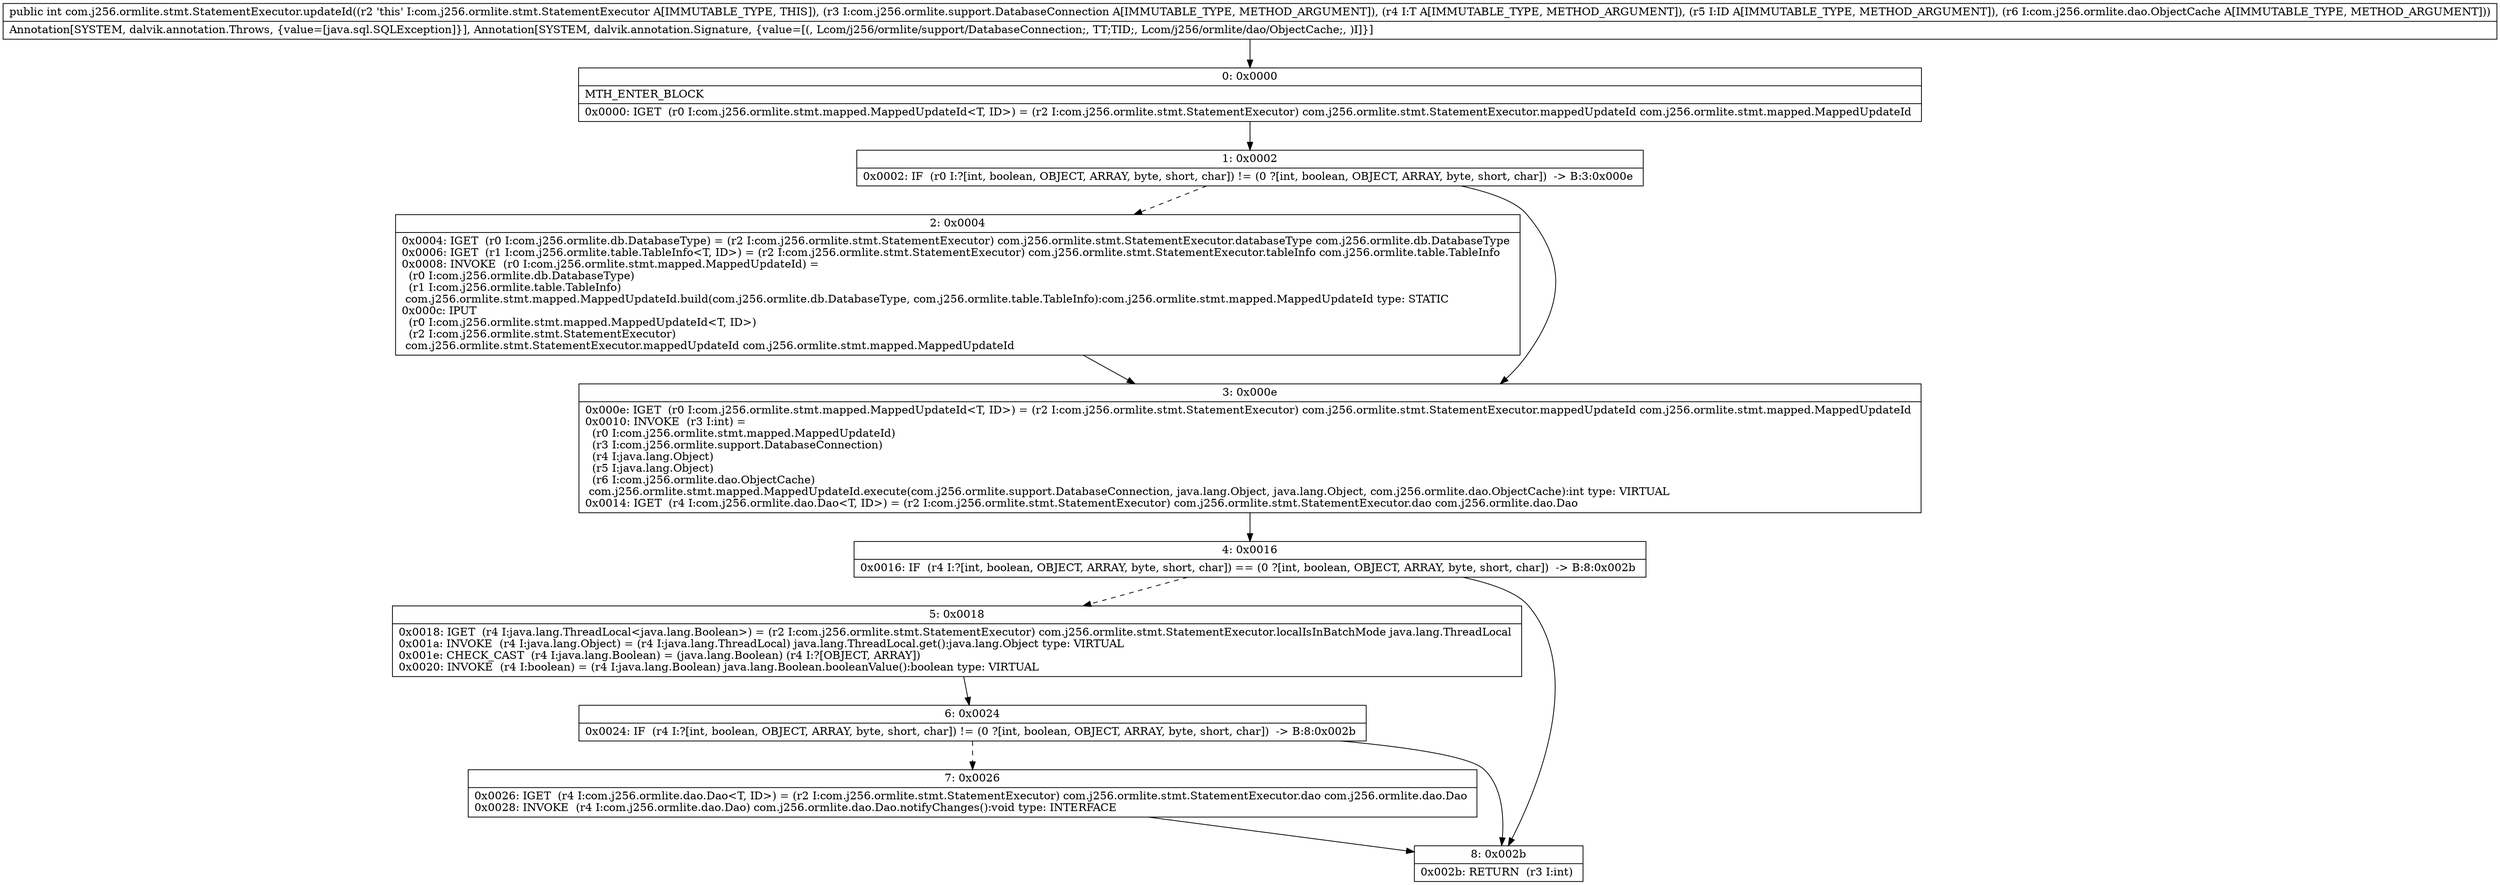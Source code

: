 digraph "CFG forcom.j256.ormlite.stmt.StatementExecutor.updateId(Lcom\/j256\/ormlite\/support\/DatabaseConnection;Ljava\/lang\/Object;Ljava\/lang\/Object;Lcom\/j256\/ormlite\/dao\/ObjectCache;)I" {
Node_0 [shape=record,label="{0\:\ 0x0000|MTH_ENTER_BLOCK\l|0x0000: IGET  (r0 I:com.j256.ormlite.stmt.mapped.MappedUpdateId\<T, ID\>) = (r2 I:com.j256.ormlite.stmt.StatementExecutor) com.j256.ormlite.stmt.StatementExecutor.mappedUpdateId com.j256.ormlite.stmt.mapped.MappedUpdateId \l}"];
Node_1 [shape=record,label="{1\:\ 0x0002|0x0002: IF  (r0 I:?[int, boolean, OBJECT, ARRAY, byte, short, char]) != (0 ?[int, boolean, OBJECT, ARRAY, byte, short, char])  \-\> B:3:0x000e \l}"];
Node_2 [shape=record,label="{2\:\ 0x0004|0x0004: IGET  (r0 I:com.j256.ormlite.db.DatabaseType) = (r2 I:com.j256.ormlite.stmt.StatementExecutor) com.j256.ormlite.stmt.StatementExecutor.databaseType com.j256.ormlite.db.DatabaseType \l0x0006: IGET  (r1 I:com.j256.ormlite.table.TableInfo\<T, ID\>) = (r2 I:com.j256.ormlite.stmt.StatementExecutor) com.j256.ormlite.stmt.StatementExecutor.tableInfo com.j256.ormlite.table.TableInfo \l0x0008: INVOKE  (r0 I:com.j256.ormlite.stmt.mapped.MappedUpdateId) = \l  (r0 I:com.j256.ormlite.db.DatabaseType)\l  (r1 I:com.j256.ormlite.table.TableInfo)\l com.j256.ormlite.stmt.mapped.MappedUpdateId.build(com.j256.ormlite.db.DatabaseType, com.j256.ormlite.table.TableInfo):com.j256.ormlite.stmt.mapped.MappedUpdateId type: STATIC \l0x000c: IPUT  \l  (r0 I:com.j256.ormlite.stmt.mapped.MappedUpdateId\<T, ID\>)\l  (r2 I:com.j256.ormlite.stmt.StatementExecutor)\l com.j256.ormlite.stmt.StatementExecutor.mappedUpdateId com.j256.ormlite.stmt.mapped.MappedUpdateId \l}"];
Node_3 [shape=record,label="{3\:\ 0x000e|0x000e: IGET  (r0 I:com.j256.ormlite.stmt.mapped.MappedUpdateId\<T, ID\>) = (r2 I:com.j256.ormlite.stmt.StatementExecutor) com.j256.ormlite.stmt.StatementExecutor.mappedUpdateId com.j256.ormlite.stmt.mapped.MappedUpdateId \l0x0010: INVOKE  (r3 I:int) = \l  (r0 I:com.j256.ormlite.stmt.mapped.MappedUpdateId)\l  (r3 I:com.j256.ormlite.support.DatabaseConnection)\l  (r4 I:java.lang.Object)\l  (r5 I:java.lang.Object)\l  (r6 I:com.j256.ormlite.dao.ObjectCache)\l com.j256.ormlite.stmt.mapped.MappedUpdateId.execute(com.j256.ormlite.support.DatabaseConnection, java.lang.Object, java.lang.Object, com.j256.ormlite.dao.ObjectCache):int type: VIRTUAL \l0x0014: IGET  (r4 I:com.j256.ormlite.dao.Dao\<T, ID\>) = (r2 I:com.j256.ormlite.stmt.StatementExecutor) com.j256.ormlite.stmt.StatementExecutor.dao com.j256.ormlite.dao.Dao \l}"];
Node_4 [shape=record,label="{4\:\ 0x0016|0x0016: IF  (r4 I:?[int, boolean, OBJECT, ARRAY, byte, short, char]) == (0 ?[int, boolean, OBJECT, ARRAY, byte, short, char])  \-\> B:8:0x002b \l}"];
Node_5 [shape=record,label="{5\:\ 0x0018|0x0018: IGET  (r4 I:java.lang.ThreadLocal\<java.lang.Boolean\>) = (r2 I:com.j256.ormlite.stmt.StatementExecutor) com.j256.ormlite.stmt.StatementExecutor.localIsInBatchMode java.lang.ThreadLocal \l0x001a: INVOKE  (r4 I:java.lang.Object) = (r4 I:java.lang.ThreadLocal) java.lang.ThreadLocal.get():java.lang.Object type: VIRTUAL \l0x001e: CHECK_CAST  (r4 I:java.lang.Boolean) = (java.lang.Boolean) (r4 I:?[OBJECT, ARRAY]) \l0x0020: INVOKE  (r4 I:boolean) = (r4 I:java.lang.Boolean) java.lang.Boolean.booleanValue():boolean type: VIRTUAL \l}"];
Node_6 [shape=record,label="{6\:\ 0x0024|0x0024: IF  (r4 I:?[int, boolean, OBJECT, ARRAY, byte, short, char]) != (0 ?[int, boolean, OBJECT, ARRAY, byte, short, char])  \-\> B:8:0x002b \l}"];
Node_7 [shape=record,label="{7\:\ 0x0026|0x0026: IGET  (r4 I:com.j256.ormlite.dao.Dao\<T, ID\>) = (r2 I:com.j256.ormlite.stmt.StatementExecutor) com.j256.ormlite.stmt.StatementExecutor.dao com.j256.ormlite.dao.Dao \l0x0028: INVOKE  (r4 I:com.j256.ormlite.dao.Dao) com.j256.ormlite.dao.Dao.notifyChanges():void type: INTERFACE \l}"];
Node_8 [shape=record,label="{8\:\ 0x002b|0x002b: RETURN  (r3 I:int) \l}"];
MethodNode[shape=record,label="{public int com.j256.ormlite.stmt.StatementExecutor.updateId((r2 'this' I:com.j256.ormlite.stmt.StatementExecutor A[IMMUTABLE_TYPE, THIS]), (r3 I:com.j256.ormlite.support.DatabaseConnection A[IMMUTABLE_TYPE, METHOD_ARGUMENT]), (r4 I:T A[IMMUTABLE_TYPE, METHOD_ARGUMENT]), (r5 I:ID A[IMMUTABLE_TYPE, METHOD_ARGUMENT]), (r6 I:com.j256.ormlite.dao.ObjectCache A[IMMUTABLE_TYPE, METHOD_ARGUMENT]))  | Annotation[SYSTEM, dalvik.annotation.Throws, \{value=[java.sql.SQLException]\}], Annotation[SYSTEM, dalvik.annotation.Signature, \{value=[(, Lcom\/j256\/ormlite\/support\/DatabaseConnection;, TT;TID;, Lcom\/j256\/ormlite\/dao\/ObjectCache;, )I]\}]\l}"];
MethodNode -> Node_0;
Node_0 -> Node_1;
Node_1 -> Node_2[style=dashed];
Node_1 -> Node_3;
Node_2 -> Node_3;
Node_3 -> Node_4;
Node_4 -> Node_5[style=dashed];
Node_4 -> Node_8;
Node_5 -> Node_6;
Node_6 -> Node_7[style=dashed];
Node_6 -> Node_8;
Node_7 -> Node_8;
}

